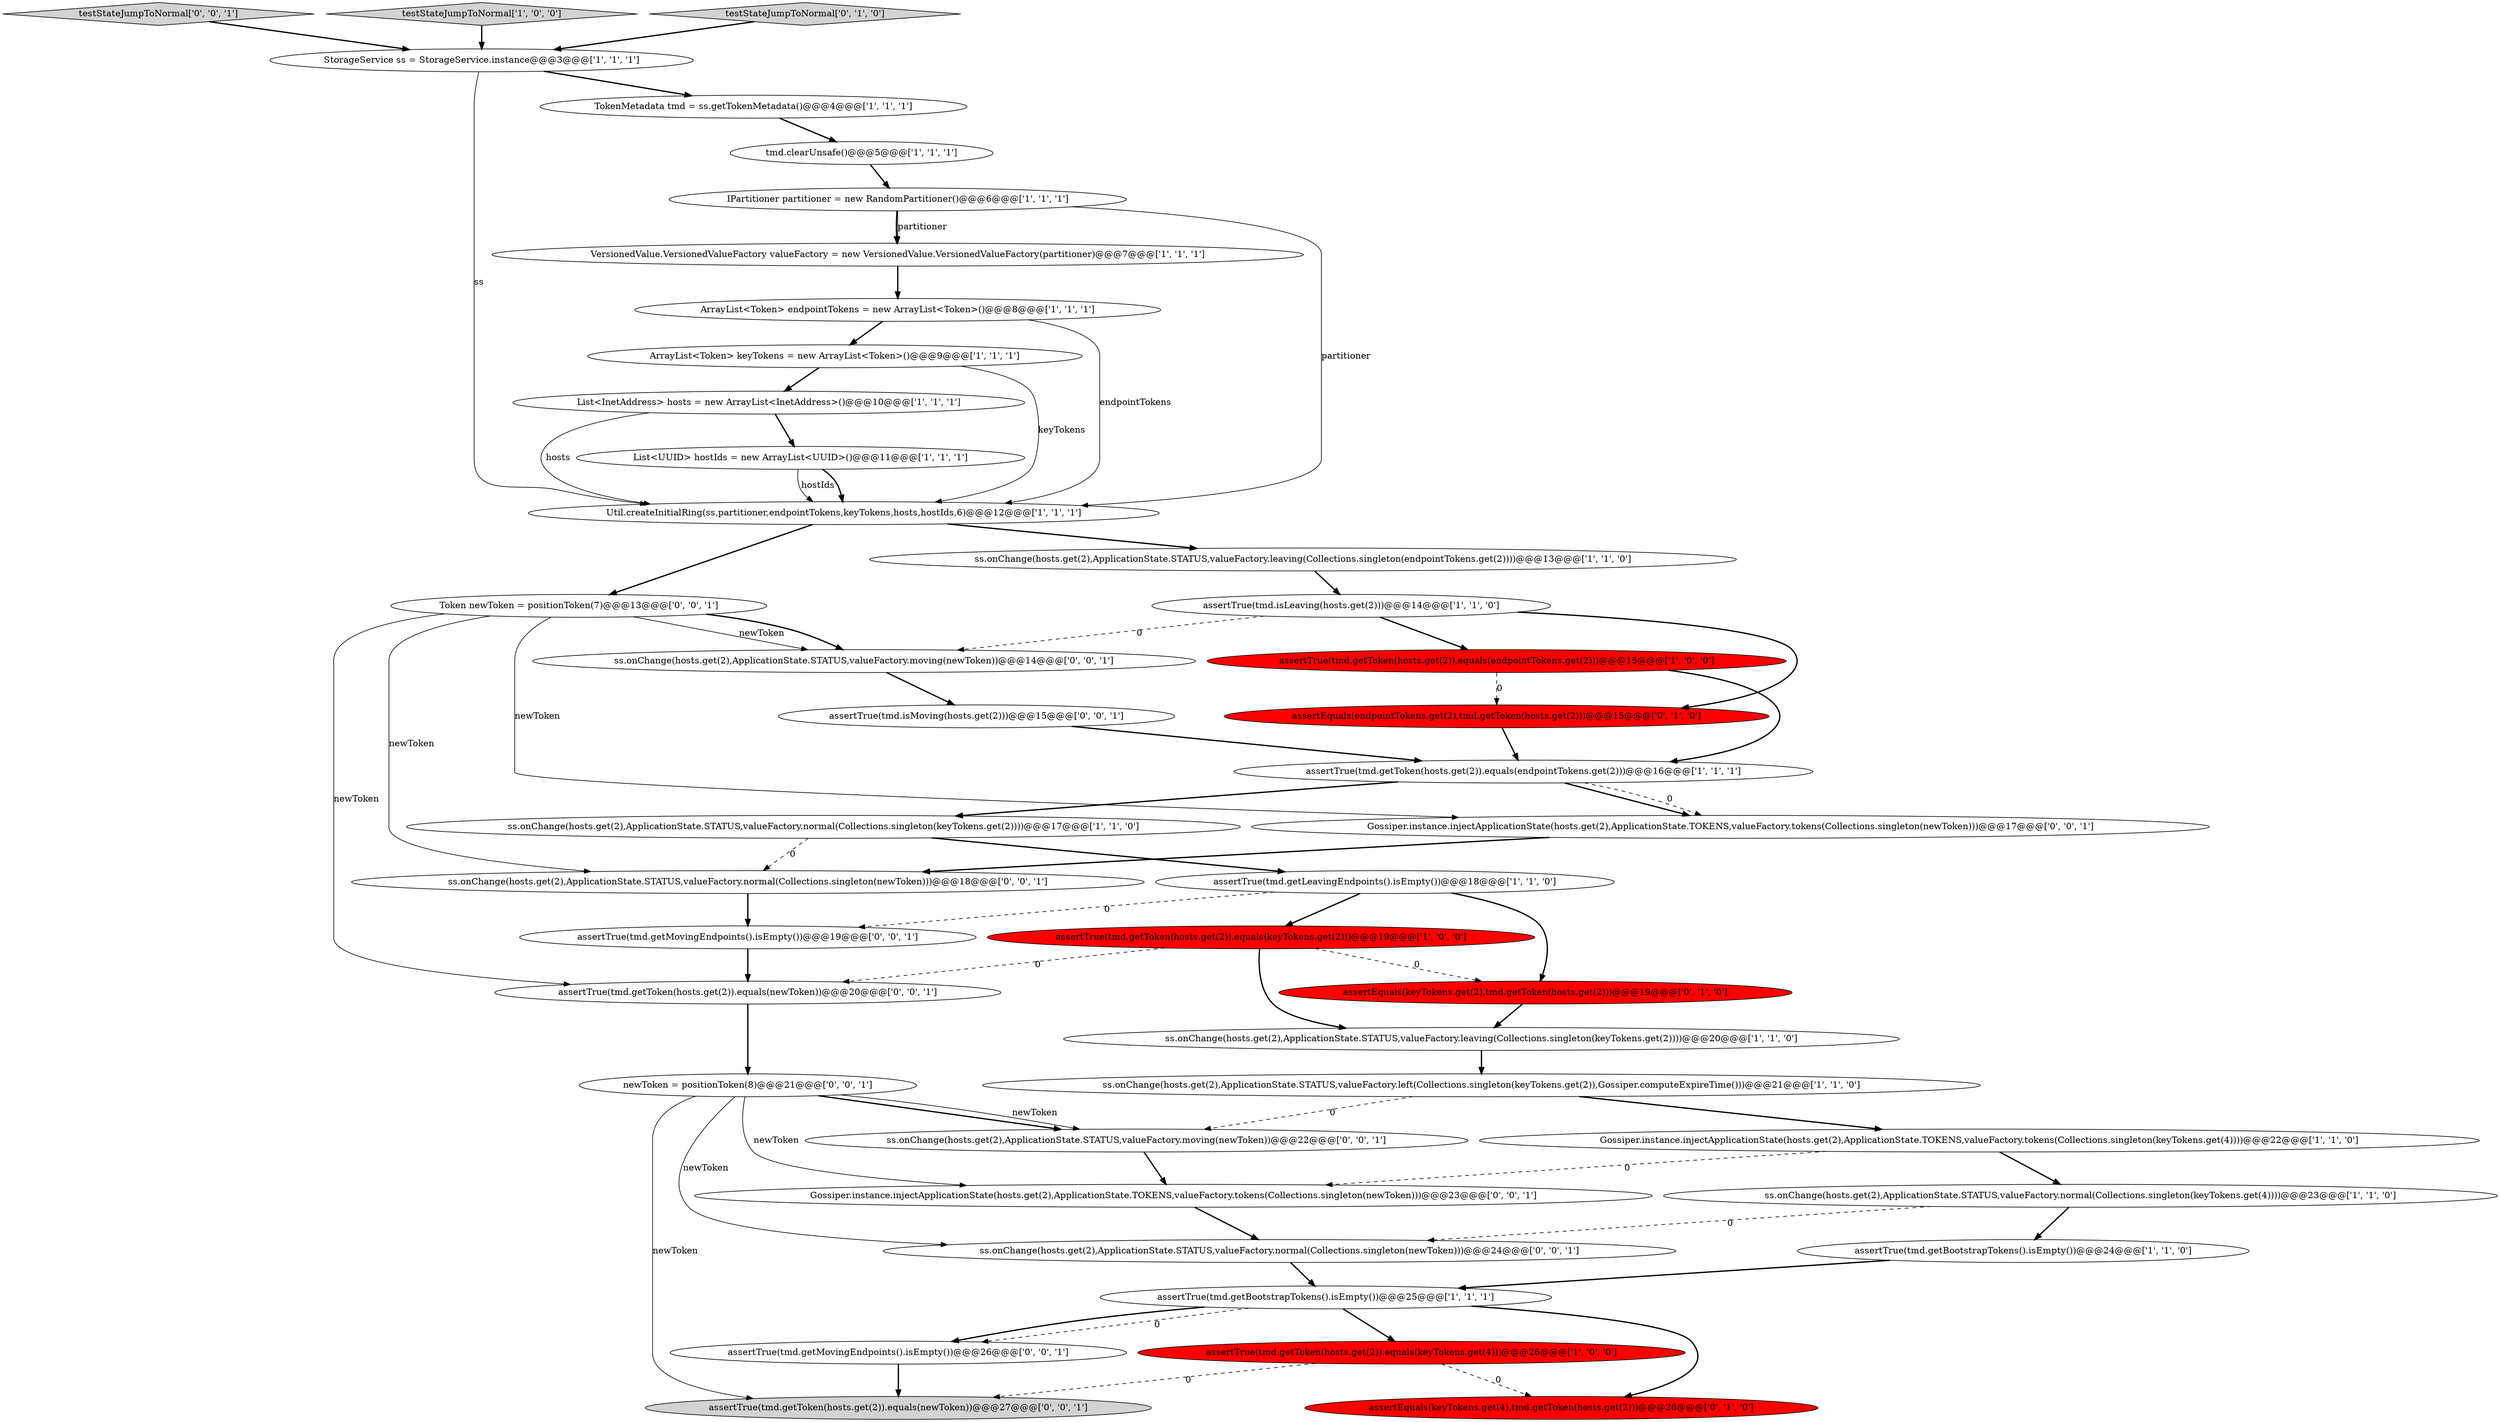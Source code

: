 digraph {
38 [style = filled, label = "testStateJumpToNormal['0', '0', '1']", fillcolor = lightgray, shape = diamond image = "AAA0AAABBB3BBB"];
35 [style = filled, label = "ss.onChange(hosts.get(2),ApplicationState.STATUS,valueFactory.normal(Collections.singleton(newToken)))@@@18@@@['0', '0', '1']", fillcolor = white, shape = ellipse image = "AAA0AAABBB3BBB"];
18 [style = filled, label = "assertTrue(tmd.getToken(hosts.get(2)).equals(keyTokens.get(2)))@@@19@@@['1', '0', '0']", fillcolor = red, shape = ellipse image = "AAA1AAABBB1BBB"];
8 [style = filled, label = "List<UUID> hostIds = new ArrayList<UUID>()@@@11@@@['1', '1', '1']", fillcolor = white, shape = ellipse image = "AAA0AAABBB1BBB"];
17 [style = filled, label = "Gossiper.instance.injectApplicationState(hosts.get(2),ApplicationState.TOKENS,valueFactory.tokens(Collections.singleton(keyTokens.get(4))))@@@22@@@['1', '1', '0']", fillcolor = white, shape = ellipse image = "AAA0AAABBB1BBB"];
20 [style = filled, label = "ss.onChange(hosts.get(2),ApplicationState.STATUS,valueFactory.normal(Collections.singleton(keyTokens.get(2))))@@@17@@@['1', '1', '0']", fillcolor = white, shape = ellipse image = "AAA0AAABBB1BBB"];
28 [style = filled, label = "assertEquals(keyTokens.get(2),tmd.getToken(hosts.get(2)))@@@19@@@['0', '1', '0']", fillcolor = red, shape = ellipse image = "AAA1AAABBB2BBB"];
31 [style = filled, label = "assertTrue(tmd.getToken(hosts.get(2)).equals(newToken))@@@20@@@['0', '0', '1']", fillcolor = white, shape = ellipse image = "AAA0AAABBB3BBB"];
30 [style = filled, label = "Gossiper.instance.injectApplicationState(hosts.get(2),ApplicationState.TOKENS,valueFactory.tokens(Collections.singleton(newToken)))@@@23@@@['0', '0', '1']", fillcolor = white, shape = ellipse image = "AAA0AAABBB3BBB"];
41 [style = filled, label = "ss.onChange(hosts.get(2),ApplicationState.STATUS,valueFactory.moving(newToken))@@@22@@@['0', '0', '1']", fillcolor = white, shape = ellipse image = "AAA0AAABBB3BBB"];
27 [style = filled, label = "assertEquals(endpointTokens.get(2),tmd.getToken(hosts.get(2)))@@@15@@@['0', '1', '0']", fillcolor = red, shape = ellipse image = "AAA1AAABBB2BBB"];
6 [style = filled, label = "assertTrue(tmd.getToken(hosts.get(2)).equals(endpointTokens.get(2)))@@@16@@@['1', '1', '1']", fillcolor = white, shape = ellipse image = "AAA0AAABBB1BBB"];
22 [style = filled, label = "IPartitioner partitioner = new RandomPartitioner()@@@6@@@['1', '1', '1']", fillcolor = white, shape = ellipse image = "AAA0AAABBB1BBB"];
24 [style = filled, label = "testStateJumpToNormal['1', '0', '0']", fillcolor = lightgray, shape = diamond image = "AAA0AAABBB1BBB"];
9 [style = filled, label = "ss.onChange(hosts.get(2),ApplicationState.STATUS,valueFactory.leaving(Collections.singleton(keyTokens.get(2))))@@@20@@@['1', '1', '0']", fillcolor = white, shape = ellipse image = "AAA0AAABBB1BBB"];
21 [style = filled, label = "assertTrue(tmd.getToken(hosts.get(2)).equals(endpointTokens.get(2)))@@@15@@@['1', '0', '0']", fillcolor = red, shape = ellipse image = "AAA1AAABBB1BBB"];
3 [style = filled, label = "StorageService ss = StorageService.instance@@@3@@@['1', '1', '1']", fillcolor = white, shape = ellipse image = "AAA0AAABBB1BBB"];
25 [style = filled, label = "assertEquals(keyTokens.get(4),tmd.getToken(hosts.get(2)))@@@26@@@['0', '1', '0']", fillcolor = red, shape = ellipse image = "AAA1AAABBB2BBB"];
29 [style = filled, label = "ss.onChange(hosts.get(2),ApplicationState.STATUS,valueFactory.normal(Collections.singleton(newToken)))@@@24@@@['0', '0', '1']", fillcolor = white, shape = ellipse image = "AAA0AAABBB3BBB"];
26 [style = filled, label = "testStateJumpToNormal['0', '1', '0']", fillcolor = lightgray, shape = diamond image = "AAA0AAABBB2BBB"];
5 [style = filled, label = "Util.createInitialRing(ss,partitioner,endpointTokens,keyTokens,hosts,hostIds,6)@@@12@@@['1', '1', '1']", fillcolor = white, shape = ellipse image = "AAA0AAABBB1BBB"];
23 [style = filled, label = "ss.onChange(hosts.get(2),ApplicationState.STATUS,valueFactory.left(Collections.singleton(keyTokens.get(2)),Gossiper.computeExpireTime()))@@@21@@@['1', '1', '0']", fillcolor = white, shape = ellipse image = "AAA0AAABBB1BBB"];
40 [style = filled, label = "assertTrue(tmd.getToken(hosts.get(2)).equals(newToken))@@@27@@@['0', '0', '1']", fillcolor = lightgray, shape = ellipse image = "AAA0AAABBB3BBB"];
36 [style = filled, label = "newToken = positionToken(8)@@@21@@@['0', '0', '1']", fillcolor = white, shape = ellipse image = "AAA0AAABBB3BBB"];
16 [style = filled, label = "assertTrue(tmd.isLeaving(hosts.get(2)))@@@14@@@['1', '1', '0']", fillcolor = white, shape = ellipse image = "AAA0AAABBB1BBB"];
37 [style = filled, label = "Token newToken = positionToken(7)@@@13@@@['0', '0', '1']", fillcolor = white, shape = ellipse image = "AAA0AAABBB3BBB"];
11 [style = filled, label = "assertTrue(tmd.getLeavingEndpoints().isEmpty())@@@18@@@['1', '1', '0']", fillcolor = white, shape = ellipse image = "AAA0AAABBB1BBB"];
32 [style = filled, label = "Gossiper.instance.injectApplicationState(hosts.get(2),ApplicationState.TOKENS,valueFactory.tokens(Collections.singleton(newToken)))@@@17@@@['0', '0', '1']", fillcolor = white, shape = ellipse image = "AAA0AAABBB3BBB"];
13 [style = filled, label = "ArrayList<Token> endpointTokens = new ArrayList<Token>()@@@8@@@['1', '1', '1']", fillcolor = white, shape = ellipse image = "AAA0AAABBB1BBB"];
10 [style = filled, label = "ArrayList<Token> keyTokens = new ArrayList<Token>()@@@9@@@['1', '1', '1']", fillcolor = white, shape = ellipse image = "AAA0AAABBB1BBB"];
33 [style = filled, label = "assertTrue(tmd.getMovingEndpoints().isEmpty())@@@26@@@['0', '0', '1']", fillcolor = white, shape = ellipse image = "AAA0AAABBB3BBB"];
2 [style = filled, label = "tmd.clearUnsafe()@@@5@@@['1', '1', '1']", fillcolor = white, shape = ellipse image = "AAA0AAABBB1BBB"];
12 [style = filled, label = "assertTrue(tmd.getBootstrapTokens().isEmpty())@@@25@@@['1', '1', '1']", fillcolor = white, shape = ellipse image = "AAA0AAABBB1BBB"];
19 [style = filled, label = "ss.onChange(hosts.get(2),ApplicationState.STATUS,valueFactory.normal(Collections.singleton(keyTokens.get(4))))@@@23@@@['1', '1', '0']", fillcolor = white, shape = ellipse image = "AAA0AAABBB1BBB"];
7 [style = filled, label = "VersionedValue.VersionedValueFactory valueFactory = new VersionedValue.VersionedValueFactory(partitioner)@@@7@@@['1', '1', '1']", fillcolor = white, shape = ellipse image = "AAA0AAABBB1BBB"];
0 [style = filled, label = "TokenMetadata tmd = ss.getTokenMetadata()@@@4@@@['1', '1', '1']", fillcolor = white, shape = ellipse image = "AAA0AAABBB1BBB"];
39 [style = filled, label = "assertTrue(tmd.isMoving(hosts.get(2)))@@@15@@@['0', '0', '1']", fillcolor = white, shape = ellipse image = "AAA0AAABBB3BBB"];
1 [style = filled, label = "ss.onChange(hosts.get(2),ApplicationState.STATUS,valueFactory.leaving(Collections.singleton(endpointTokens.get(2))))@@@13@@@['1', '1', '0']", fillcolor = white, shape = ellipse image = "AAA0AAABBB1BBB"];
14 [style = filled, label = "assertTrue(tmd.getBootstrapTokens().isEmpty())@@@24@@@['1', '1', '0']", fillcolor = white, shape = ellipse image = "AAA0AAABBB1BBB"];
4 [style = filled, label = "List<InetAddress> hosts = new ArrayList<InetAddress>()@@@10@@@['1', '1', '1']", fillcolor = white, shape = ellipse image = "AAA0AAABBB1BBB"];
15 [style = filled, label = "assertTrue(tmd.getToken(hosts.get(2)).equals(keyTokens.get(4)))@@@26@@@['1', '0', '0']", fillcolor = red, shape = ellipse image = "AAA1AAABBB1BBB"];
34 [style = filled, label = "assertTrue(tmd.getMovingEndpoints().isEmpty())@@@19@@@['0', '0', '1']", fillcolor = white, shape = ellipse image = "AAA0AAABBB3BBB"];
42 [style = filled, label = "ss.onChange(hosts.get(2),ApplicationState.STATUS,valueFactory.moving(newToken))@@@14@@@['0', '0', '1']", fillcolor = white, shape = ellipse image = "AAA0AAABBB3BBB"];
7->13 [style = bold, label=""];
6->32 [style = bold, label=""];
13->10 [style = bold, label=""];
11->28 [style = bold, label=""];
32->35 [style = bold, label=""];
12->33 [style = dashed, label="0"];
8->5 [style = solid, label="hostIds"];
16->27 [style = bold, label=""];
36->41 [style = bold, label=""];
21->6 [style = bold, label=""];
21->27 [style = dashed, label="0"];
37->32 [style = solid, label="newToken"];
26->3 [style = bold, label=""];
13->5 [style = solid, label="endpointTokens"];
6->32 [style = dashed, label="0"];
11->34 [style = dashed, label="0"];
0->2 [style = bold, label=""];
42->39 [style = bold, label=""];
12->15 [style = bold, label=""];
16->42 [style = dashed, label="0"];
19->29 [style = dashed, label="0"];
4->5 [style = solid, label="hosts"];
28->9 [style = bold, label=""];
39->6 [style = bold, label=""];
34->31 [style = bold, label=""];
31->36 [style = bold, label=""];
10->5 [style = solid, label="keyTokens"];
37->42 [style = solid, label="newToken"];
36->41 [style = solid, label="newToken"];
22->5 [style = solid, label="partitioner"];
15->40 [style = dashed, label="0"];
22->7 [style = bold, label=""];
17->19 [style = bold, label=""];
11->18 [style = bold, label=""];
3->0 [style = bold, label=""];
27->6 [style = bold, label=""];
30->29 [style = bold, label=""];
38->3 [style = bold, label=""];
22->7 [style = solid, label="partitioner"];
6->20 [style = bold, label=""];
9->23 [style = bold, label=""];
5->1 [style = bold, label=""];
37->42 [style = bold, label=""];
20->35 [style = dashed, label="0"];
41->30 [style = bold, label=""];
29->12 [style = bold, label=""];
15->25 [style = dashed, label="0"];
33->40 [style = bold, label=""];
19->14 [style = bold, label=""];
8->5 [style = bold, label=""];
3->5 [style = solid, label="ss"];
1->16 [style = bold, label=""];
16->21 [style = bold, label=""];
12->25 [style = bold, label=""];
37->35 [style = solid, label="newToken"];
14->12 [style = bold, label=""];
36->29 [style = solid, label="newToken"];
36->40 [style = solid, label="newToken"];
18->9 [style = bold, label=""];
12->33 [style = bold, label=""];
10->4 [style = bold, label=""];
18->28 [style = dashed, label="0"];
4->8 [style = bold, label=""];
23->17 [style = bold, label=""];
23->41 [style = dashed, label="0"];
37->31 [style = solid, label="newToken"];
2->22 [style = bold, label=""];
35->34 [style = bold, label=""];
17->30 [style = dashed, label="0"];
18->31 [style = dashed, label="0"];
24->3 [style = bold, label=""];
5->37 [style = bold, label=""];
36->30 [style = solid, label="newToken"];
20->11 [style = bold, label=""];
}
